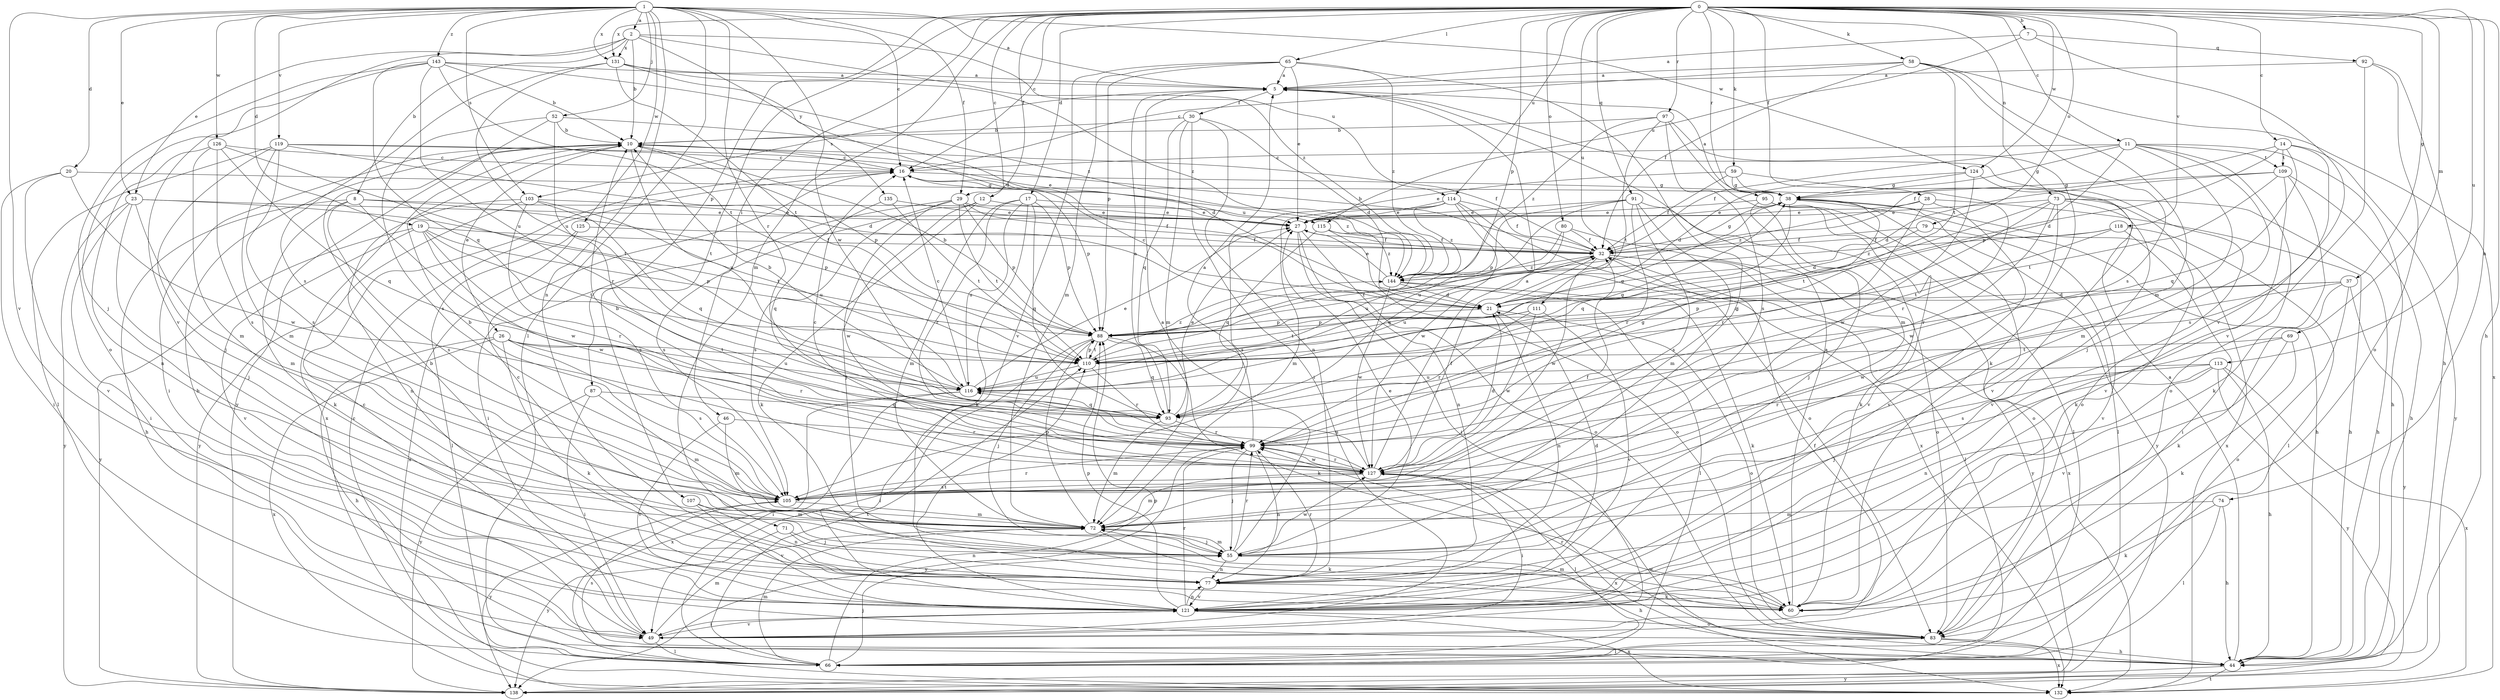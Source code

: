 strict digraph  {
0;
1;
2;
5;
7;
8;
10;
11;
12;
14;
16;
17;
19;
20;
21;
23;
26;
27;
28;
29;
30;
32;
37;
38;
44;
46;
49;
52;
55;
58;
59;
60;
65;
66;
69;
71;
72;
73;
74;
77;
79;
80;
83;
87;
88;
91;
92;
93;
95;
97;
99;
103;
105;
107;
109;
110;
111;
113;
114;
115;
116;
118;
119;
121;
124;
125;
126;
127;
131;
132;
135;
138;
143;
144;
0 -> 7  [label=b];
0 -> 11  [label=c];
0 -> 12  [label=c];
0 -> 14  [label=c];
0 -> 16  [label=c];
0 -> 17  [label=d];
0 -> 28  [label=f];
0 -> 29  [label=f];
0 -> 37  [label=g];
0 -> 44  [label=h];
0 -> 46  [label=i];
0 -> 58  [label=k];
0 -> 59  [label=k];
0 -> 65  [label=l];
0 -> 69  [label=m];
0 -> 71  [label=m];
0 -> 73  [label=n];
0 -> 74  [label=n];
0 -> 79  [label=o];
0 -> 80  [label=o];
0 -> 87  [label=p];
0 -> 88  [label=p];
0 -> 91  [label=q];
0 -> 95  [label=r];
0 -> 97  [label=r];
0 -> 107  [label=t];
0 -> 111  [label=u];
0 -> 113  [label=u];
0 -> 114  [label=u];
0 -> 118  [label=v];
0 -> 124  [label=w];
0 -> 131  [label=x];
1 -> 2  [label=a];
1 -> 5  [label=a];
1 -> 16  [label=c];
1 -> 19  [label=d];
1 -> 20  [label=d];
1 -> 23  [label=e];
1 -> 29  [label=f];
1 -> 52  [label=j];
1 -> 66  [label=l];
1 -> 77  [label=n];
1 -> 99  [label=r];
1 -> 103  [label=s];
1 -> 119  [label=v];
1 -> 121  [label=v];
1 -> 124  [label=w];
1 -> 125  [label=w];
1 -> 126  [label=w];
1 -> 127  [label=w];
1 -> 131  [label=x];
1 -> 143  [label=z];
2 -> 8  [label=b];
2 -> 10  [label=b];
2 -> 23  [label=e];
2 -> 114  [label=u];
2 -> 121  [label=v];
2 -> 131  [label=x];
2 -> 135  [label=y];
2 -> 144  [label=z];
5 -> 30  [label=f];
5 -> 103  [label=s];
7 -> 5  [label=a];
7 -> 92  [label=q];
7 -> 115  [label=u];
7 -> 121  [label=v];
8 -> 44  [label=h];
8 -> 60  [label=k];
8 -> 88  [label=p];
8 -> 105  [label=s];
8 -> 115  [label=u];
8 -> 127  [label=w];
10 -> 16  [label=c];
10 -> 26  [label=e];
10 -> 32  [label=f];
10 -> 49  [label=i];
10 -> 88  [label=p];
10 -> 116  [label=u];
10 -> 132  [label=x];
11 -> 16  [label=c];
11 -> 32  [label=f];
11 -> 38  [label=g];
11 -> 44  [label=h];
11 -> 55  [label=j];
11 -> 72  [label=m];
11 -> 83  [label=o];
11 -> 88  [label=p];
11 -> 109  [label=t];
12 -> 27  [label=e];
12 -> 55  [label=j];
12 -> 60  [label=k];
12 -> 105  [label=s];
14 -> 21  [label=d];
14 -> 32  [label=f];
14 -> 93  [label=q];
14 -> 105  [label=s];
14 -> 109  [label=t];
14 -> 138  [label=y];
16 -> 38  [label=g];
16 -> 88  [label=p];
16 -> 144  [label=z];
17 -> 27  [label=e];
17 -> 60  [label=k];
17 -> 72  [label=m];
17 -> 88  [label=p];
17 -> 93  [label=q];
17 -> 99  [label=r];
17 -> 116  [label=u];
19 -> 32  [label=f];
19 -> 88  [label=p];
19 -> 99  [label=r];
19 -> 110  [label=t];
19 -> 121  [label=v];
19 -> 127  [label=w];
19 -> 138  [label=y];
20 -> 38  [label=g];
20 -> 49  [label=i];
20 -> 121  [label=v];
20 -> 127  [label=w];
21 -> 16  [label=c];
21 -> 77  [label=n];
21 -> 83  [label=o];
21 -> 88  [label=p];
23 -> 27  [label=e];
23 -> 49  [label=i];
23 -> 55  [label=j];
23 -> 72  [label=m];
23 -> 110  [label=t];
23 -> 138  [label=y];
26 -> 44  [label=h];
26 -> 60  [label=k];
26 -> 99  [label=r];
26 -> 105  [label=s];
26 -> 110  [label=t];
26 -> 116  [label=u];
26 -> 132  [label=x];
27 -> 32  [label=f];
27 -> 49  [label=i];
27 -> 77  [label=n];
27 -> 83  [label=o];
28 -> 27  [label=e];
28 -> 44  [label=h];
28 -> 99  [label=r];
28 -> 121  [label=v];
28 -> 144  [label=z];
29 -> 27  [label=e];
29 -> 32  [label=f];
29 -> 49  [label=i];
29 -> 88  [label=p];
29 -> 105  [label=s];
29 -> 110  [label=t];
29 -> 127  [label=w];
30 -> 10  [label=b];
30 -> 21  [label=d];
30 -> 49  [label=i];
30 -> 72  [label=m];
30 -> 77  [label=n];
30 -> 93  [label=q];
32 -> 10  [label=b];
32 -> 38  [label=g];
32 -> 66  [label=l];
32 -> 116  [label=u];
32 -> 127  [label=w];
32 -> 132  [label=x];
32 -> 138  [label=y];
32 -> 144  [label=z];
37 -> 21  [label=d];
37 -> 60  [label=k];
37 -> 83  [label=o];
37 -> 88  [label=p];
37 -> 127  [label=w];
37 -> 138  [label=y];
38 -> 5  [label=a];
38 -> 27  [label=e];
38 -> 44  [label=h];
38 -> 66  [label=l];
38 -> 83  [label=o];
38 -> 93  [label=q];
38 -> 132  [label=x];
44 -> 5  [label=a];
44 -> 105  [label=s];
44 -> 127  [label=w];
44 -> 138  [label=y];
44 -> 132  [label=t];
46 -> 72  [label=m];
46 -> 99  [label=r];
46 -> 121  [label=v];
49 -> 10  [label=b];
49 -> 16  [label=c];
49 -> 32  [label=f];
49 -> 66  [label=l];
49 -> 72  [label=m];
49 -> 121  [label=v];
52 -> 10  [label=b];
52 -> 21  [label=d];
52 -> 99  [label=r];
52 -> 105  [label=s];
52 -> 138  [label=y];
55 -> 5  [label=a];
55 -> 27  [label=e];
55 -> 44  [label=h];
55 -> 72  [label=m];
55 -> 77  [label=n];
55 -> 99  [label=r];
55 -> 127  [label=w];
58 -> 5  [label=a];
58 -> 16  [label=c];
58 -> 32  [label=f];
58 -> 72  [label=m];
58 -> 105  [label=s];
58 -> 110  [label=t];
58 -> 132  [label=x];
59 -> 27  [label=e];
59 -> 32  [label=f];
59 -> 38  [label=g];
59 -> 99  [label=r];
59 -> 121  [label=v];
60 -> 5  [label=a];
60 -> 72  [label=m];
65 -> 5  [label=a];
65 -> 27  [label=e];
65 -> 55  [label=j];
65 -> 72  [label=m];
65 -> 88  [label=p];
65 -> 121  [label=v];
65 -> 144  [label=z];
66 -> 16  [label=c];
66 -> 55  [label=j];
66 -> 72  [label=m];
66 -> 88  [label=p];
66 -> 110  [label=t];
69 -> 60  [label=k];
69 -> 105  [label=s];
69 -> 110  [label=t];
69 -> 121  [label=v];
71 -> 55  [label=j];
71 -> 77  [label=n];
71 -> 138  [label=y];
72 -> 55  [label=j];
72 -> 60  [label=k];
72 -> 88  [label=p];
73 -> 27  [label=e];
73 -> 44  [label=h];
73 -> 60  [label=k];
73 -> 93  [label=q];
73 -> 99  [label=r];
73 -> 110  [label=t];
73 -> 121  [label=v];
73 -> 127  [label=w];
74 -> 44  [label=h];
74 -> 60  [label=k];
74 -> 66  [label=l];
74 -> 72  [label=m];
77 -> 10  [label=b];
77 -> 16  [label=c];
77 -> 21  [label=d];
77 -> 60  [label=k];
77 -> 99  [label=r];
77 -> 121  [label=v];
79 -> 21  [label=d];
79 -> 32  [label=f];
79 -> 121  [label=v];
80 -> 32  [label=f];
80 -> 83  [label=o];
80 -> 93  [label=q];
80 -> 116  [label=u];
83 -> 44  [label=h];
83 -> 66  [label=l];
83 -> 99  [label=r];
83 -> 132  [label=x];
87 -> 49  [label=i];
87 -> 72  [label=m];
87 -> 93  [label=q];
87 -> 138  [label=y];
88 -> 10  [label=b];
88 -> 32  [label=f];
88 -> 55  [label=j];
88 -> 60  [label=k];
88 -> 66  [label=l];
88 -> 93  [label=q];
88 -> 110  [label=t];
91 -> 27  [label=e];
91 -> 60  [label=k];
91 -> 72  [label=m];
91 -> 88  [label=p];
91 -> 99  [label=r];
91 -> 105  [label=s];
91 -> 116  [label=u];
92 -> 5  [label=a];
92 -> 44  [label=h];
92 -> 83  [label=o];
92 -> 121  [label=v];
93 -> 5  [label=a];
93 -> 27  [label=e];
93 -> 72  [label=m];
93 -> 99  [label=r];
95 -> 27  [label=e];
95 -> 55  [label=j];
95 -> 66  [label=l];
95 -> 121  [label=v];
95 -> 138  [label=y];
97 -> 10  [label=b];
97 -> 60  [label=k];
97 -> 72  [label=m];
97 -> 105  [label=s];
97 -> 110  [label=t];
97 -> 144  [label=z];
99 -> 5  [label=a];
99 -> 38  [label=g];
99 -> 55  [label=j];
99 -> 77  [label=n];
99 -> 127  [label=w];
99 -> 138  [label=y];
103 -> 27  [label=e];
103 -> 77  [label=n];
103 -> 93  [label=q];
103 -> 105  [label=s];
103 -> 116  [label=u];
103 -> 138  [label=y];
105 -> 10  [label=b];
105 -> 32  [label=f];
105 -> 72  [label=m];
105 -> 99  [label=r];
105 -> 138  [label=y];
107 -> 72  [label=m];
107 -> 77  [label=n];
107 -> 121  [label=v];
109 -> 21  [label=d];
109 -> 38  [label=g];
109 -> 44  [label=h];
109 -> 60  [label=k];
109 -> 110  [label=t];
109 -> 121  [label=v];
110 -> 38  [label=g];
110 -> 88  [label=p];
110 -> 99  [label=r];
110 -> 116  [label=u];
110 -> 144  [label=z];
111 -> 88  [label=p];
111 -> 99  [label=r];
111 -> 110  [label=t];
111 -> 121  [label=v];
111 -> 127  [label=w];
113 -> 44  [label=h];
113 -> 55  [label=j];
113 -> 77  [label=n];
113 -> 99  [label=r];
113 -> 116  [label=u];
113 -> 132  [label=x];
113 -> 138  [label=y];
114 -> 27  [label=e];
114 -> 32  [label=f];
114 -> 72  [label=m];
114 -> 83  [label=o];
114 -> 105  [label=s];
114 -> 127  [label=w];
114 -> 132  [label=x];
114 -> 144  [label=z];
115 -> 32  [label=f];
115 -> 83  [label=o];
115 -> 93  [label=q];
115 -> 144  [label=z];
116 -> 10  [label=b];
116 -> 16  [label=c];
116 -> 27  [label=e];
116 -> 38  [label=g];
116 -> 49  [label=i];
116 -> 93  [label=q];
116 -> 132  [label=x];
118 -> 32  [label=f];
118 -> 49  [label=i];
118 -> 66  [label=l];
118 -> 110  [label=t];
118 -> 144  [label=z];
119 -> 16  [label=c];
119 -> 21  [label=d];
119 -> 27  [label=e];
119 -> 55  [label=j];
119 -> 66  [label=l];
119 -> 72  [label=m];
119 -> 105  [label=s];
121 -> 49  [label=i];
121 -> 77  [label=n];
121 -> 83  [label=o];
121 -> 88  [label=p];
121 -> 99  [label=r];
121 -> 110  [label=t];
121 -> 132  [label=x];
124 -> 21  [label=d];
124 -> 38  [label=g];
124 -> 83  [label=o];
124 -> 127  [label=w];
125 -> 32  [label=f];
125 -> 66  [label=l];
125 -> 132  [label=x];
126 -> 16  [label=c];
126 -> 72  [label=m];
126 -> 77  [label=n];
126 -> 93  [label=q];
126 -> 105  [label=s];
126 -> 110  [label=t];
127 -> 5  [label=a];
127 -> 10  [label=b];
127 -> 16  [label=c];
127 -> 21  [label=d];
127 -> 32  [label=f];
127 -> 49  [label=i];
127 -> 66  [label=l];
127 -> 72  [label=m];
127 -> 99  [label=r];
127 -> 105  [label=s];
127 -> 116  [label=u];
127 -> 132  [label=x];
131 -> 5  [label=a];
131 -> 21  [label=d];
131 -> 105  [label=s];
131 -> 110  [label=t];
131 -> 116  [label=u];
131 -> 144  [label=z];
135 -> 27  [label=e];
135 -> 93  [label=q];
135 -> 110  [label=t];
143 -> 5  [label=a];
143 -> 10  [label=b];
143 -> 55  [label=j];
143 -> 83  [label=o];
143 -> 93  [label=q];
143 -> 110  [label=t];
143 -> 116  [label=u];
143 -> 144  [label=z];
144 -> 21  [label=d];
144 -> 27  [label=e];
144 -> 60  [label=k];
144 -> 66  [label=l];
144 -> 127  [label=w];
}
